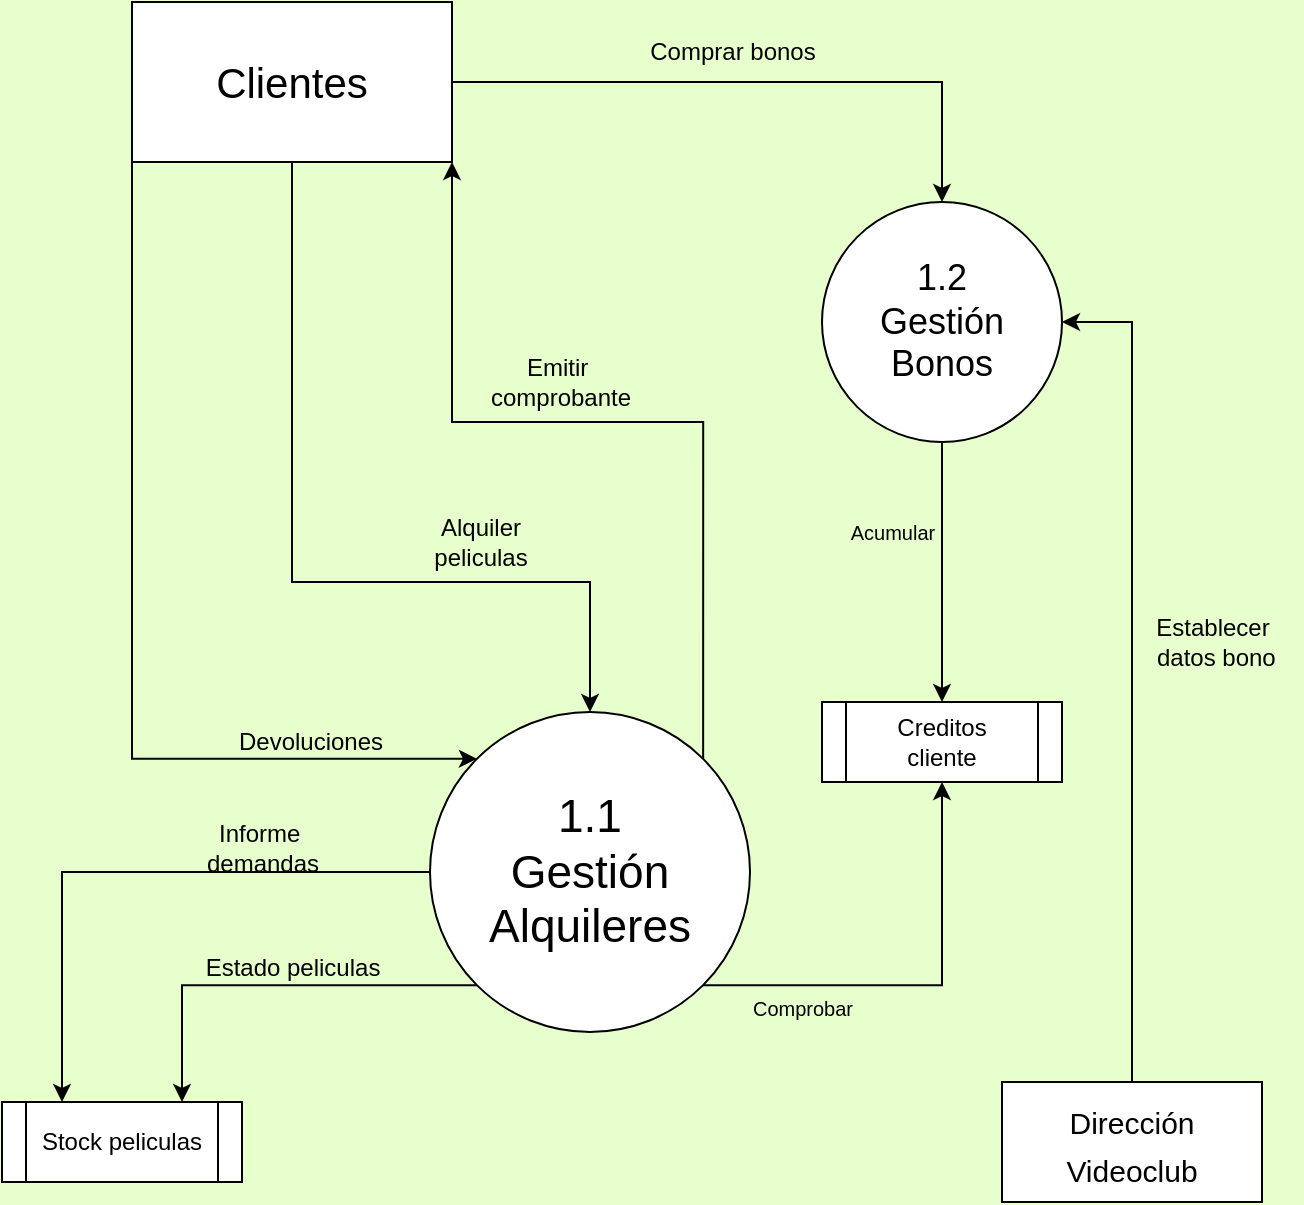<mxfile version="24.0.2" type="device">
  <diagram name="Página-1" id="EmJALiMdoSDPTrJ1RiPm">
    <mxGraphModel dx="1748" dy="882" grid="1" gridSize="10" guides="1" tooltips="1" connect="1" arrows="1" fold="1" page="1" pageScale="1" pageWidth="827" pageHeight="1169" background="#E6FFCC" math="0" shadow="0">
      <root>
        <mxCell id="0" />
        <mxCell id="1" parent="0" />
        <mxCell id="dgO8ZEKT8CytuHklvyCe-30" style="edgeStyle=orthogonalEdgeStyle;rounded=0;orthogonalLoop=1;jettySize=auto;html=1;exitX=1;exitY=1;exitDx=0;exitDy=0;entryX=0.5;entryY=1;entryDx=0;entryDy=0;" parent="1" source="dgO8ZEKT8CytuHklvyCe-1" target="dgO8ZEKT8CytuHklvyCe-29" edge="1">
          <mxGeometry relative="1" as="geometry" />
        </mxCell>
        <mxCell id="faT8WUL74M3lDR5FoMaE-29" style="edgeStyle=orthogonalEdgeStyle;rounded=0;orthogonalLoop=1;jettySize=auto;html=1;exitX=0;exitY=0.5;exitDx=0;exitDy=0;entryX=0.25;entryY=0;entryDx=0;entryDy=0;" parent="1" source="dgO8ZEKT8CytuHklvyCe-1" target="dgO8ZEKT8CytuHklvyCe-34" edge="1">
          <mxGeometry relative="1" as="geometry" />
        </mxCell>
        <mxCell id="faT8WUL74M3lDR5FoMaE-41" style="edgeStyle=orthogonalEdgeStyle;rounded=0;orthogonalLoop=1;jettySize=auto;html=1;exitX=0;exitY=1;exitDx=0;exitDy=0;entryX=0.75;entryY=0;entryDx=0;entryDy=0;" parent="1" source="dgO8ZEKT8CytuHklvyCe-1" target="dgO8ZEKT8CytuHklvyCe-34" edge="1">
          <mxGeometry relative="1" as="geometry" />
        </mxCell>
        <mxCell id="dgO8ZEKT8CytuHklvyCe-1" value="&lt;div style=&quot;font-size: 23px;&quot;&gt;&lt;font style=&quot;font-size: 23px;&quot;&gt;1.1&lt;br&gt;&lt;/font&gt;&lt;/div&gt;&lt;div style=&quot;font-size: 23px;&quot;&gt;&lt;font style=&quot;font-size: 23px;&quot;&gt;Gestión&lt;/font&gt;&lt;/div&gt;&lt;div style=&quot;font-size: 23px;&quot;&gt;&lt;font style=&quot;font-size: 23px;&quot;&gt;Alquileres&lt;br&gt;&lt;/font&gt;&lt;/div&gt;" style="ellipse;whiteSpace=wrap;html=1;aspect=fixed;" parent="1" vertex="1">
          <mxGeometry x="334" y="485" width="160" height="160" as="geometry" />
        </mxCell>
        <mxCell id="dgO8ZEKT8CytuHklvyCe-8" style="rounded=0;orthogonalLoop=1;jettySize=auto;html=1;exitX=0.5;exitY=1;exitDx=0;exitDy=0;entryX=0.5;entryY=0;entryDx=0;entryDy=0;edgeStyle=orthogonalEdgeStyle;" parent="1" source="dgO8ZEKT8CytuHklvyCe-3" target="dgO8ZEKT8CytuHklvyCe-1" edge="1">
          <mxGeometry relative="1" as="geometry">
            <Array as="points">
              <mxPoint x="265" y="420" />
              <mxPoint x="414" y="420" />
            </Array>
          </mxGeometry>
        </mxCell>
        <mxCell id="dgO8ZEKT8CytuHklvyCe-12" style="rounded=0;orthogonalLoop=1;jettySize=auto;html=1;exitX=1;exitY=1;exitDx=0;exitDy=0;entryX=1;entryY=0;entryDx=0;entryDy=0;startArrow=classic;startFill=1;endArrow=none;endFill=0;edgeStyle=orthogonalEdgeStyle;" parent="1" source="dgO8ZEKT8CytuHklvyCe-3" target="dgO8ZEKT8CytuHklvyCe-1" edge="1">
          <mxGeometry relative="1" as="geometry">
            <Array as="points">
              <mxPoint x="345" y="340" />
              <mxPoint x="471" y="340" />
            </Array>
          </mxGeometry>
        </mxCell>
        <mxCell id="dgO8ZEKT8CytuHklvyCe-14" style="rounded=0;orthogonalLoop=1;jettySize=auto;html=1;exitX=0;exitY=1;exitDx=0;exitDy=0;entryX=0;entryY=0;entryDx=0;entryDy=0;edgeStyle=orthogonalEdgeStyle;" parent="1" source="dgO8ZEKT8CytuHklvyCe-3" target="dgO8ZEKT8CytuHklvyCe-1" edge="1">
          <mxGeometry relative="1" as="geometry">
            <Array as="points">
              <mxPoint x="185" y="508" />
            </Array>
          </mxGeometry>
        </mxCell>
        <mxCell id="48TkPkq8tbBiwuB1Dukk-4" style="edgeStyle=orthogonalEdgeStyle;rounded=0;orthogonalLoop=1;jettySize=auto;html=1;exitX=1;exitY=0.5;exitDx=0;exitDy=0;entryX=0.5;entryY=0;entryDx=0;entryDy=0;" edge="1" parent="1" source="dgO8ZEKT8CytuHklvyCe-3" target="48TkPkq8tbBiwuB1Dukk-3">
          <mxGeometry relative="1" as="geometry" />
        </mxCell>
        <mxCell id="dgO8ZEKT8CytuHklvyCe-3" value="&lt;font style=&quot;font-size: 21px;&quot;&gt;Clientes&lt;/font&gt;" style="rounded=0;whiteSpace=wrap;html=1;" parent="1" vertex="1">
          <mxGeometry x="185" y="130" width="160" height="80" as="geometry" />
        </mxCell>
        <mxCell id="dgO8ZEKT8CytuHklvyCe-7" value="&lt;div&gt;Alquiler&lt;/div&gt;&lt;div&gt;peliculas&lt;/div&gt;" style="text;html=1;align=center;verticalAlign=middle;resizable=0;points=[];autosize=1;strokeColor=none;fillColor=none;rotation=0;" parent="1" vertex="1">
          <mxGeometry x="324" y="380" width="70" height="40" as="geometry" />
        </mxCell>
        <mxCell id="dgO8ZEKT8CytuHklvyCe-9" value="&lt;div&gt;Comprar bonos&lt;/div&gt;" style="text;html=1;align=center;verticalAlign=middle;resizable=0;points=[];autosize=1;strokeColor=none;fillColor=none;rotation=0;" parent="1" vertex="1">
          <mxGeometry x="430" y="140" width="110" height="30" as="geometry" />
        </mxCell>
        <mxCell id="dgO8ZEKT8CytuHklvyCe-13" value="&lt;div&gt;Emitir&amp;nbsp;&lt;/div&gt;&lt;div&gt;comprobante&lt;/div&gt;" style="text;html=1;align=center;verticalAlign=middle;resizable=0;points=[];autosize=1;strokeColor=none;fillColor=none;rotation=0;" parent="1" vertex="1">
          <mxGeometry x="354" y="300" width="90" height="40" as="geometry" />
        </mxCell>
        <mxCell id="dgO8ZEKT8CytuHklvyCe-15" value="&lt;div&gt;Devoluciones&lt;/div&gt;" style="text;html=1;align=center;verticalAlign=middle;resizable=0;points=[];autosize=1;strokeColor=none;fillColor=none;rotation=0;" parent="1" vertex="1">
          <mxGeometry x="224" y="485" width="100" height="30" as="geometry" />
        </mxCell>
        <mxCell id="dgO8ZEKT8CytuHklvyCe-29" value="Creditos&lt;br&gt;&lt;div&gt;cliente&lt;br&gt;&lt;/div&gt;" style="shape=process;whiteSpace=wrap;html=1;backgroundOutline=1;" parent="1" vertex="1">
          <mxGeometry x="530" y="480" width="120" height="40" as="geometry" />
        </mxCell>
        <mxCell id="dgO8ZEKT8CytuHklvyCe-34" value="Stock peliculas" style="shape=process;whiteSpace=wrap;html=1;backgroundOutline=1;" parent="1" vertex="1">
          <mxGeometry x="120" y="680" width="120" height="40" as="geometry" />
        </mxCell>
        <mxCell id="48TkPkq8tbBiwuB1Dukk-6" style="edgeStyle=orthogonalEdgeStyle;rounded=0;orthogonalLoop=1;jettySize=auto;html=1;exitX=0.5;exitY=0;exitDx=0;exitDy=0;entryX=1;entryY=0.5;entryDx=0;entryDy=0;" edge="1" parent="1" source="faT8WUL74M3lDR5FoMaE-1" target="48TkPkq8tbBiwuB1Dukk-3">
          <mxGeometry relative="1" as="geometry" />
        </mxCell>
        <mxCell id="faT8WUL74M3lDR5FoMaE-1" value="&lt;div style=&quot;font-size: 20px;&quot;&gt;&lt;font style=&quot;font-size: 15px;&quot;&gt;Dirección Videoclub&lt;/font&gt;&lt;/div&gt;" style="rounded=0;whiteSpace=wrap;html=1;" parent="1" vertex="1">
          <mxGeometry x="620" y="670" width="130" height="60" as="geometry" />
        </mxCell>
        <mxCell id="faT8WUL74M3lDR5FoMaE-28" value="&lt;div&gt;Establecer&lt;/div&gt;&lt;div&gt;&amp;nbsp;datos bono&lt;/div&gt;" style="text;html=1;align=center;verticalAlign=middle;resizable=0;points=[];autosize=1;strokeColor=none;fillColor=none;" parent="1" vertex="1">
          <mxGeometry x="680" y="430" width="90" height="40" as="geometry" />
        </mxCell>
        <mxCell id="faT8WUL74M3lDR5FoMaE-30" value="&lt;div&gt;Informe&amp;nbsp;&lt;/div&gt;&lt;div&gt;demandas&lt;/div&gt;" style="text;html=1;align=center;verticalAlign=middle;resizable=0;points=[];autosize=1;strokeColor=none;fillColor=none;" parent="1" vertex="1">
          <mxGeometry x="210" y="533" width="80" height="40" as="geometry" />
        </mxCell>
        <mxCell id="faT8WUL74M3lDR5FoMaE-42" value="Estado peliculas" style="text;html=1;align=center;verticalAlign=middle;resizable=0;points=[];autosize=1;strokeColor=none;fillColor=none;" parent="1" vertex="1">
          <mxGeometry x="210" y="598" width="110" height="30" as="geometry" />
        </mxCell>
        <mxCell id="48TkPkq8tbBiwuB1Dukk-5" style="edgeStyle=orthogonalEdgeStyle;rounded=0;orthogonalLoop=1;jettySize=auto;html=1;exitX=0.5;exitY=1;exitDx=0;exitDy=0;entryX=0.5;entryY=0;entryDx=0;entryDy=0;" edge="1" parent="1" source="48TkPkq8tbBiwuB1Dukk-3" target="dgO8ZEKT8CytuHklvyCe-29">
          <mxGeometry relative="1" as="geometry" />
        </mxCell>
        <mxCell id="48TkPkq8tbBiwuB1Dukk-3" value="&lt;div style=&quot;font-size: 18px;&quot;&gt;&lt;font style=&quot;font-size: 18px;&quot;&gt;1.2&lt;/font&gt;&lt;/div&gt;&lt;div style=&quot;font-size: 18px;&quot;&gt;&lt;font style=&quot;font-size: 18px;&quot;&gt;Gestión&lt;/font&gt;&lt;/div&gt;&lt;div style=&quot;font-size: 18px;&quot;&gt;&lt;font style=&quot;font-size: 18px;&quot;&gt;Bonos&lt;/font&gt;&lt;/div&gt;" style="ellipse;whiteSpace=wrap;html=1;aspect=fixed;" vertex="1" parent="1">
          <mxGeometry x="530" y="230" width="120" height="120" as="geometry" />
        </mxCell>
        <mxCell id="48TkPkq8tbBiwuB1Dukk-7" value="&lt;font style=&quot;font-size: 10px;&quot;&gt;Comprobar&lt;/font&gt;" style="text;html=1;align=center;verticalAlign=middle;resizable=0;points=[];autosize=1;strokeColor=none;fillColor=none;" vertex="1" parent="1">
          <mxGeometry x="485" y="618" width="70" height="30" as="geometry" />
        </mxCell>
        <mxCell id="48TkPkq8tbBiwuB1Dukk-8" value="&lt;div style=&quot;font-size: 11px;&quot;&gt;&lt;font style=&quot;font-size: 10px;&quot;&gt;Acumular&lt;/font&gt;&lt;/div&gt;" style="text;html=1;align=center;verticalAlign=middle;resizable=0;points=[];autosize=1;strokeColor=none;fillColor=none;" vertex="1" parent="1">
          <mxGeometry x="530" y="380" width="70" height="30" as="geometry" />
        </mxCell>
      </root>
    </mxGraphModel>
  </diagram>
</mxfile>
